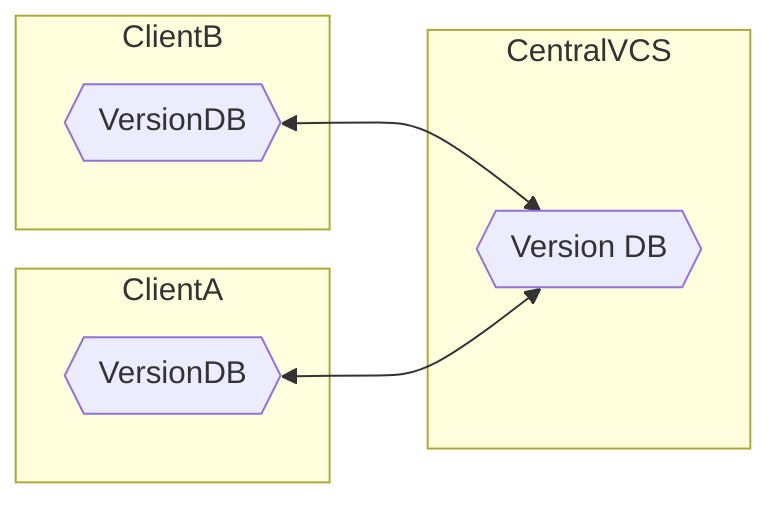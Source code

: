 graph RL
    subgraph CentralVCS
    C{{Version DB}}
    end
    C <--> A
    C <--> B
    subgraph ClientA
    A{{VersionDB}}
    end
    subgraph ClientB
    B{{VersionDB}}
    end
